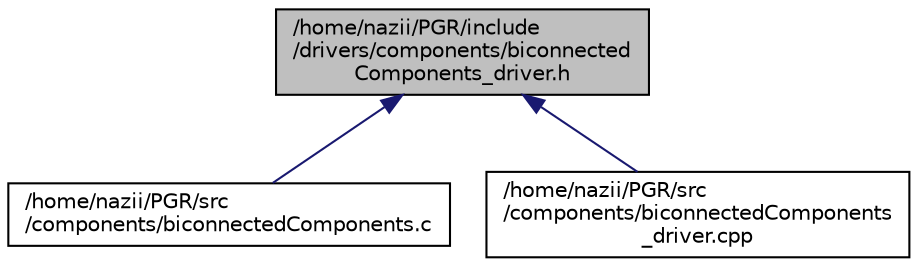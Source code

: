 digraph "/home/nazii/PGR/include/drivers/components/biconnectedComponents_driver.h"
{
  edge [fontname="Helvetica",fontsize="10",labelfontname="Helvetica",labelfontsize="10"];
  node [fontname="Helvetica",fontsize="10",shape=record];
  Node6 [label="/home/nazii/PGR/include\l/drivers/components/biconnected\lComponents_driver.h",height=0.2,width=0.4,color="black", fillcolor="grey75", style="filled", fontcolor="black"];
  Node6 -> Node7 [dir="back",color="midnightblue",fontsize="10",style="solid",fontname="Helvetica"];
  Node7 [label="/home/nazii/PGR/src\l/components/biconnectedComponents.c",height=0.2,width=0.4,color="black", fillcolor="white", style="filled",URL="$biconnectedComponents_8c.html",tooltip="Connecting code with postgres. "];
  Node6 -> Node8 [dir="back",color="midnightblue",fontsize="10",style="solid",fontname="Helvetica"];
  Node8 [label="/home/nazii/PGR/src\l/components/biconnectedComponents\l_driver.cpp",height=0.2,width=0.4,color="black", fillcolor="white", style="filled",URL="$biconnectedComponents__driver_8cpp.html"];
}
